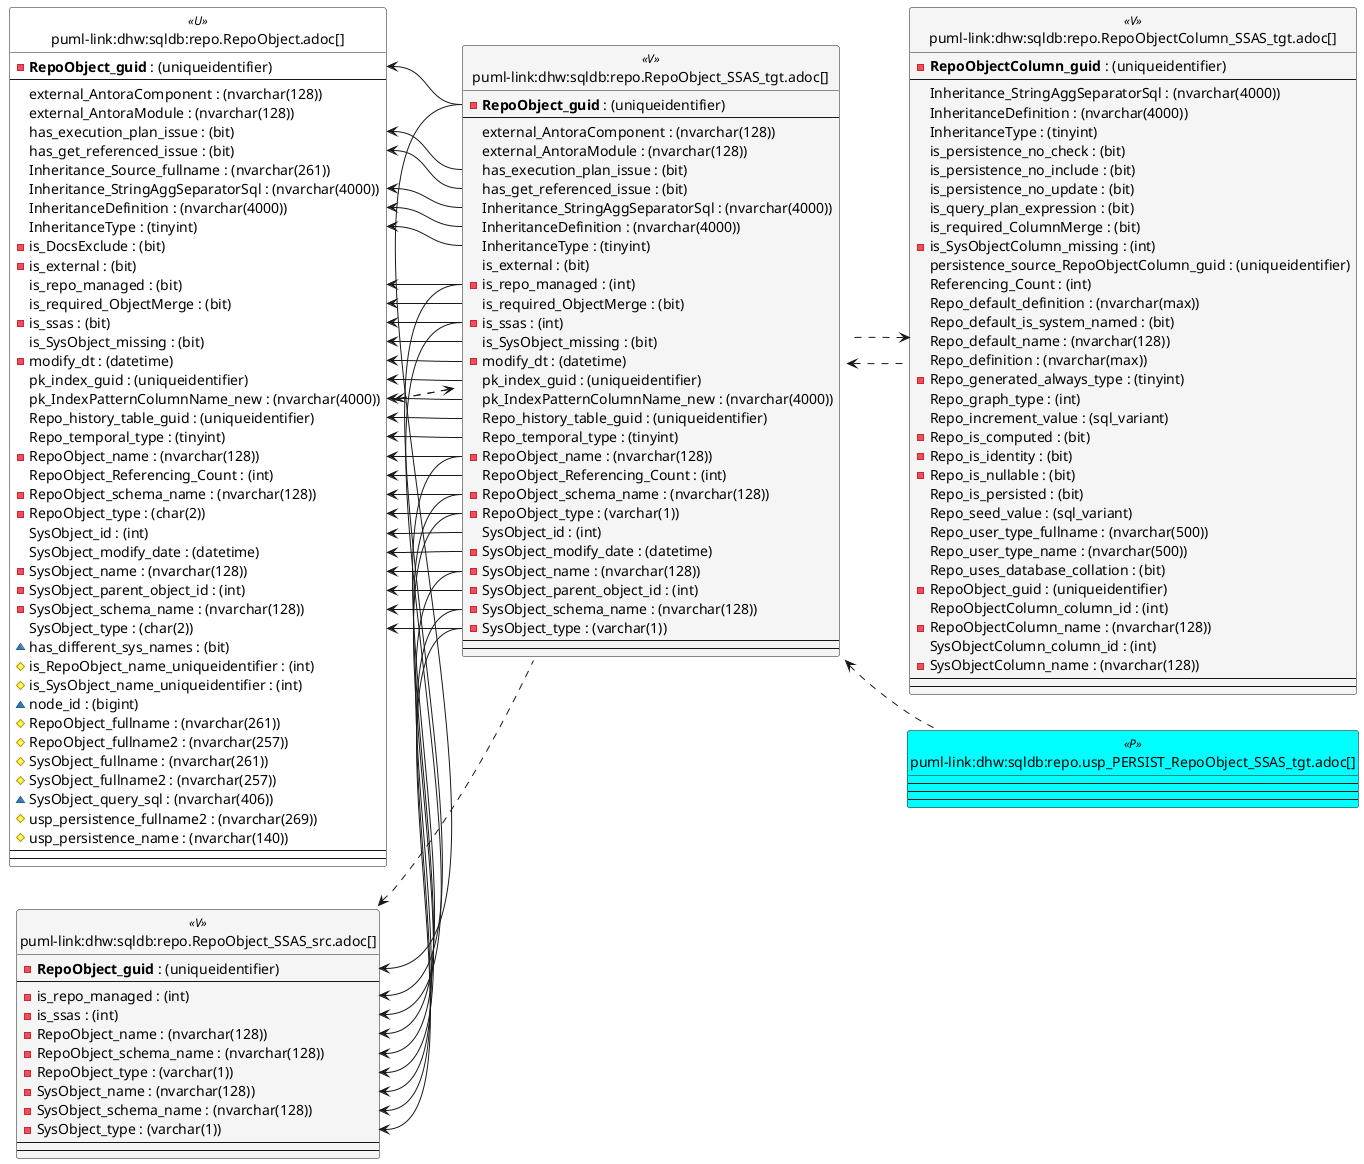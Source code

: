 @startuml
left to right direction
'top to bottom direction
hide circle
'avoide "." issues:
set namespaceSeparator none


skinparam class {
  BackgroundColor White
  BackgroundColor<<FN>> Yellow
  BackgroundColor<<FS>> Yellow
  BackgroundColor<<FT>> LightGray
  BackgroundColor<<IF>> Yellow
  BackgroundColor<<IS>> Yellow
  BackgroundColor<<P>> Aqua
  BackgroundColor<<PC>> Aqua
  BackgroundColor<<SN>> Yellow
  BackgroundColor<<SO>> SlateBlue
  BackgroundColor<<TF>> LightGray
  BackgroundColor<<TR>> Tomato
  BackgroundColor<<U>> White
  BackgroundColor<<V>> WhiteSmoke
  BackgroundColor<<X>> Aqua
  BackgroundColor<<external>> AliceBlue
}


entity "puml-link:dhw:sqldb:repo.RepoObject.adoc[]" as repo.RepoObject << U >> {
  - **RepoObject_guid** : (uniqueidentifier)
  --
  external_AntoraComponent : (nvarchar(128))
  external_AntoraModule : (nvarchar(128))
  has_execution_plan_issue : (bit)
  has_get_referenced_issue : (bit)
  Inheritance_Source_fullname : (nvarchar(261))
  Inheritance_StringAggSeparatorSql : (nvarchar(4000))
  InheritanceDefinition : (nvarchar(4000))
  InheritanceType : (tinyint)
  - is_DocsExclude : (bit)
  - is_external : (bit)
  is_repo_managed : (bit)
  is_required_ObjectMerge : (bit)
  - is_ssas : (bit)
  is_SysObject_missing : (bit)
  - modify_dt : (datetime)
  pk_index_guid : (uniqueidentifier)
  pk_IndexPatternColumnName_new : (nvarchar(4000))
  Repo_history_table_guid : (uniqueidentifier)
  Repo_temporal_type : (tinyint)
  - RepoObject_name : (nvarchar(128))
  RepoObject_Referencing_Count : (int)
  - RepoObject_schema_name : (nvarchar(128))
  - RepoObject_type : (char(2))
  SysObject_id : (int)
  SysObject_modify_date : (datetime)
  - SysObject_name : (nvarchar(128))
  - SysObject_parent_object_id : (int)
  - SysObject_schema_name : (nvarchar(128))
  SysObject_type : (char(2))
  ~ has_different_sys_names : (bit)
  # is_RepoObject_name_uniqueidentifier : (int)
  # is_SysObject_name_uniqueidentifier : (int)
  ~ node_id : (bigint)
  # RepoObject_fullname : (nvarchar(261))
  # RepoObject_fullname2 : (nvarchar(257))
  # SysObject_fullname : (nvarchar(261))
  # SysObject_fullname2 : (nvarchar(257))
  ~ SysObject_query_sql : (nvarchar(406))
  # usp_persistence_fullname2 : (nvarchar(269))
  # usp_persistence_name : (nvarchar(140))
  --
  --
}

entity "puml-link:dhw:sqldb:repo.RepoObject_SSAS_src.adoc[]" as repo.RepoObject_SSAS_src << V >> {
  - **RepoObject_guid** : (uniqueidentifier)
  --
  - is_repo_managed : (int)
  - is_ssas : (int)
  - RepoObject_name : (nvarchar(128))
  - RepoObject_schema_name : (nvarchar(128))
  - RepoObject_type : (varchar(1))
  - SysObject_name : (nvarchar(128))
  - SysObject_schema_name : (nvarchar(128))
  - SysObject_type : (varchar(1))
  --
  --
}

entity "puml-link:dhw:sqldb:repo.RepoObject_SSAS_tgt.adoc[]" as repo.RepoObject_SSAS_tgt << V >> {
  - **RepoObject_guid** : (uniqueidentifier)
  --
  external_AntoraComponent : (nvarchar(128))
  external_AntoraModule : (nvarchar(128))
  has_execution_plan_issue : (bit)
  has_get_referenced_issue : (bit)
  Inheritance_StringAggSeparatorSql : (nvarchar(4000))
  InheritanceDefinition : (nvarchar(4000))
  InheritanceType : (tinyint)
  is_external : (bit)
  - is_repo_managed : (int)
  is_required_ObjectMerge : (bit)
  - is_ssas : (int)
  is_SysObject_missing : (bit)
  - modify_dt : (datetime)
  pk_index_guid : (uniqueidentifier)
  pk_IndexPatternColumnName_new : (nvarchar(4000))
  Repo_history_table_guid : (uniqueidentifier)
  Repo_temporal_type : (tinyint)
  - RepoObject_name : (nvarchar(128))
  RepoObject_Referencing_Count : (int)
  - RepoObject_schema_name : (nvarchar(128))
  - RepoObject_type : (varchar(1))
  SysObject_id : (int)
  - SysObject_modify_date : (datetime)
  - SysObject_name : (nvarchar(128))
  - SysObject_parent_object_id : (int)
  - SysObject_schema_name : (nvarchar(128))
  - SysObject_type : (varchar(1))
  --
  --
}

entity "puml-link:dhw:sqldb:repo.RepoObjectColumn_SSAS_tgt.adoc[]" as repo.RepoObjectColumn_SSAS_tgt << V >> {
  - **RepoObjectColumn_guid** : (uniqueidentifier)
  --
  Inheritance_StringAggSeparatorSql : (nvarchar(4000))
  InheritanceDefinition : (nvarchar(4000))
  InheritanceType : (tinyint)
  is_persistence_no_check : (bit)
  is_persistence_no_include : (bit)
  is_persistence_no_update : (bit)
  is_query_plan_expression : (bit)
  is_required_ColumnMerge : (bit)
  - is_SysObjectColumn_missing : (int)
  persistence_source_RepoObjectColumn_guid : (uniqueidentifier)
  Referencing_Count : (int)
  Repo_default_definition : (nvarchar(max))
  Repo_default_is_system_named : (bit)
  Repo_default_name : (nvarchar(128))
  Repo_definition : (nvarchar(max))
  - Repo_generated_always_type : (tinyint)
  Repo_graph_type : (int)
  Repo_increment_value : (sql_variant)
  - Repo_is_computed : (bit)
  - Repo_is_identity : (bit)
  - Repo_is_nullable : (bit)
  Repo_is_persisted : (bit)
  Repo_seed_value : (sql_variant)
  Repo_user_type_fullname : (nvarchar(500))
  Repo_user_type_name : (nvarchar(500))
  Repo_uses_database_collation : (bit)
  - RepoObject_guid : (uniqueidentifier)
  RepoObjectColumn_column_id : (int)
  - RepoObjectColumn_name : (nvarchar(128))
  SysObjectColumn_column_id : (int)
  - SysObjectColumn_name : (nvarchar(128))
  --
  --
}

entity "puml-link:dhw:sqldb:repo.usp_PERSIST_RepoObject_SSAS_tgt.adoc[]" as repo.usp_PERSIST_RepoObject_SSAS_tgt << P >> {
  --
  --
  --
}

repo.RepoObject <.. repo.RepoObject_SSAS_tgt
repo.RepoObject_SSAS_src <.. repo.RepoObject_SSAS_tgt
repo.RepoObject_SSAS_tgt <.. repo.RepoObject
repo.RepoObject_SSAS_tgt <.. repo.RepoObjectColumn_SSAS_tgt
repo.RepoObject_SSAS_tgt <.. repo.usp_PERSIST_RepoObject_SSAS_tgt
repo.RepoObjectColumn_SSAS_tgt <.. repo.RepoObject_SSAS_tgt
"repo.RepoObject::has_execution_plan_issue" <-- "repo.RepoObject_SSAS_tgt::has_execution_plan_issue"
"repo.RepoObject::has_get_referenced_issue" <-- "repo.RepoObject_SSAS_tgt::has_get_referenced_issue"
"repo.RepoObject::Inheritance_StringAggSeparatorSql" <-- "repo.RepoObject_SSAS_tgt::Inheritance_StringAggSeparatorSql"
"repo.RepoObject::InheritanceDefinition" <-- "repo.RepoObject_SSAS_tgt::InheritanceDefinition"
"repo.RepoObject::InheritanceType" <-- "repo.RepoObject_SSAS_tgt::InheritanceType"
"repo.RepoObject::is_repo_managed" <-- "repo.RepoObject_SSAS_tgt::is_repo_managed"
"repo.RepoObject::is_required_ObjectMerge" <-- "repo.RepoObject_SSAS_tgt::is_required_ObjectMerge"
"repo.RepoObject::is_ssas" <-- "repo.RepoObject_SSAS_tgt::is_ssas"
"repo.RepoObject::is_SysObject_missing" <-- "repo.RepoObject_SSAS_tgt::is_SysObject_missing"
"repo.RepoObject::modify_dt" <-- "repo.RepoObject_SSAS_tgt::modify_dt"
"repo.RepoObject::pk_index_guid" <-- "repo.RepoObject_SSAS_tgt::pk_index_guid"
"repo.RepoObject::pk_IndexPatternColumnName_new" <-- "repo.RepoObject_SSAS_tgt::pk_IndexPatternColumnName_new"
"repo.RepoObject::Repo_history_table_guid" <-- "repo.RepoObject_SSAS_tgt::Repo_history_table_guid"
"repo.RepoObject::Repo_temporal_type" <-- "repo.RepoObject_SSAS_tgt::Repo_temporal_type"
"repo.RepoObject::RepoObject_guid" <-- "repo.RepoObject_SSAS_tgt::RepoObject_guid"
"repo.RepoObject::RepoObject_name" <-- "repo.RepoObject_SSAS_tgt::RepoObject_name"
"repo.RepoObject::RepoObject_Referencing_Count" <-- "repo.RepoObject_SSAS_tgt::RepoObject_Referencing_Count"
"repo.RepoObject::RepoObject_schema_name" <-- "repo.RepoObject_SSAS_tgt::RepoObject_schema_name"
"repo.RepoObject::RepoObject_type" <-- "repo.RepoObject_SSAS_tgt::RepoObject_type"
"repo.RepoObject::SysObject_id" <-- "repo.RepoObject_SSAS_tgt::SysObject_id"
"repo.RepoObject::SysObject_modify_date" <-- "repo.RepoObject_SSAS_tgt::SysObject_modify_date"
"repo.RepoObject::SysObject_name" <-- "repo.RepoObject_SSAS_tgt::SysObject_name"
"repo.RepoObject::SysObject_parent_object_id" <-- "repo.RepoObject_SSAS_tgt::SysObject_parent_object_id"
"repo.RepoObject::SysObject_schema_name" <-- "repo.RepoObject_SSAS_tgt::SysObject_schema_name"
"repo.RepoObject::SysObject_type" <-- "repo.RepoObject_SSAS_tgt::SysObject_type"
"repo.RepoObject_SSAS_src::is_repo_managed" <-- "repo.RepoObject_SSAS_tgt::is_repo_managed"
"repo.RepoObject_SSAS_src::is_ssas" <-- "repo.RepoObject_SSAS_tgt::is_ssas"
"repo.RepoObject_SSAS_src::RepoObject_guid" <-- "repo.RepoObject_SSAS_tgt::RepoObject_guid"
"repo.RepoObject_SSAS_src::RepoObject_name" <-- "repo.RepoObject_SSAS_tgt::RepoObject_name"
"repo.RepoObject_SSAS_src::RepoObject_schema_name" <-- "repo.RepoObject_SSAS_tgt::RepoObject_schema_name"
"repo.RepoObject_SSAS_src::RepoObject_type" <-- "repo.RepoObject_SSAS_tgt::RepoObject_type"
"repo.RepoObject_SSAS_src::SysObject_name" <-- "repo.RepoObject_SSAS_tgt::SysObject_name"
"repo.RepoObject_SSAS_src::SysObject_schema_name" <-- "repo.RepoObject_SSAS_tgt::SysObject_schema_name"
"repo.RepoObject_SSAS_src::SysObject_type" <-- "repo.RepoObject_SSAS_tgt::SysObject_type"
@enduml

